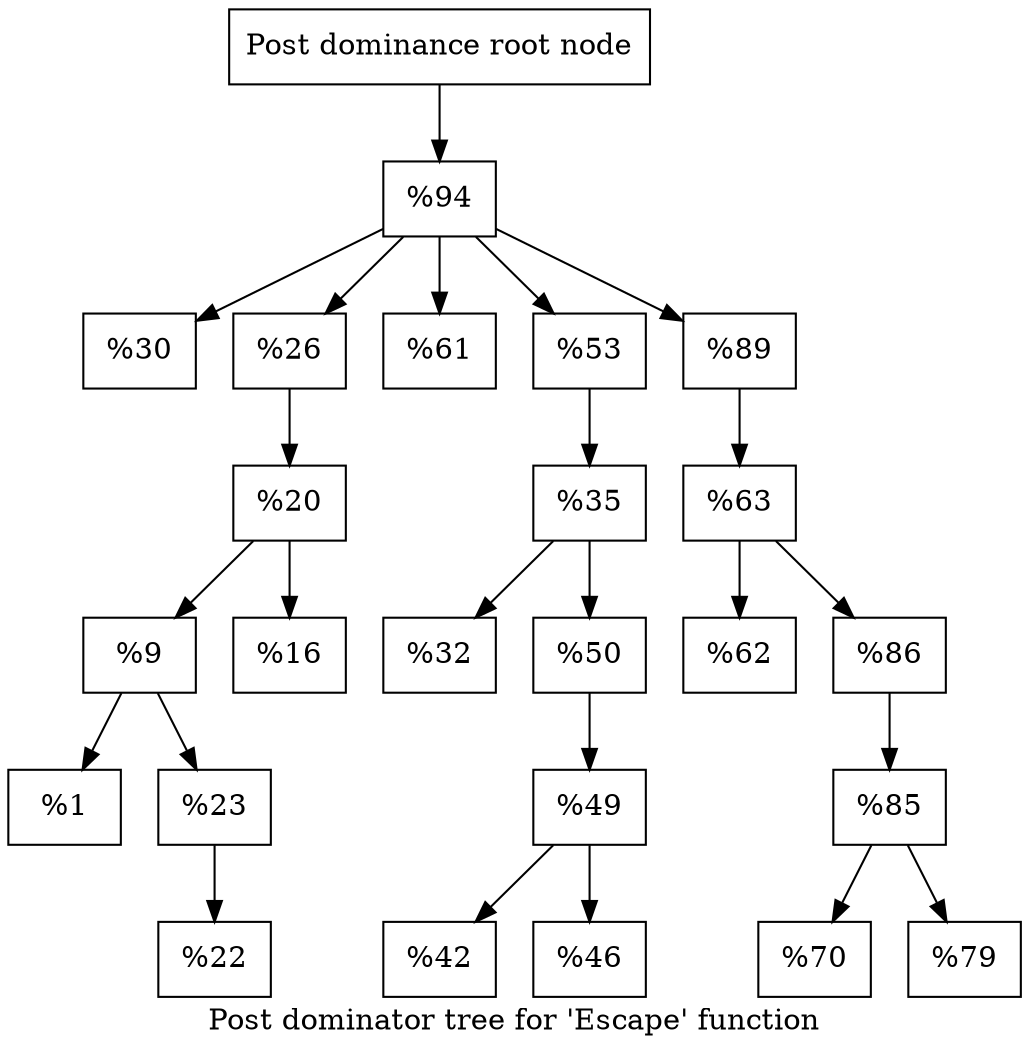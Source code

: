 digraph "Post dominator tree for 'Escape' function" {
	label="Post dominator tree for 'Escape' function";

	Node0x9885b0 [shape=record,label="{Post dominance root node}"];
	Node0x9885b0 -> Node0x954900;
	Node0x954900 [shape=record,label="{%94}"];
	Node0x954900 -> Node0x96eb00;
	Node0x954900 -> Node0x98c4d0;
	Node0x954900 -> Node0x9b5120;
	Node0x954900 -> Node0x9bf850;
	Node0x954900 -> Node0x980750;
	Node0x96eb00 [shape=record,label="{%30}"];
	Node0x98c4d0 [shape=record,label="{%26}"];
	Node0x98c4d0 -> Node0x964b70;
	Node0x964b70 [shape=record,label="{%20}"];
	Node0x964b70 -> Node0x9ab1a0;
	Node0x964b70 -> Node0x963180;
	Node0x9ab1a0 [shape=record,label="{%9}"];
	Node0x9ab1a0 -> Node0x9b78d0;
	Node0x9ab1a0 -> Node0x99a8b0;
	Node0x9b78d0 [shape=record,label="{%1}"];
	Node0x99a8b0 [shape=record,label="{%23}"];
	Node0x99a8b0 -> Node0x9b57d0;
	Node0x9b57d0 [shape=record,label="{%22}"];
	Node0x963180 [shape=record,label="{%16}"];
	Node0x9b5120 [shape=record,label="{%61}"];
	Node0x9bf850 [shape=record,label="{%53}"];
	Node0x9bf850 -> Node0x982710;
	Node0x982710 [shape=record,label="{%35}"];
	Node0x982710 -> Node0x9b23c0;
	Node0x982710 -> Node0x965600;
	Node0x9b23c0 [shape=record,label="{%32}"];
	Node0x965600 [shape=record,label="{%50}"];
	Node0x965600 -> Node0x9afda0;
	Node0x9afda0 [shape=record,label="{%49}"];
	Node0x9afda0 -> Node0x993d30;
	Node0x9afda0 -> Node0xa03530;
	Node0x993d30 [shape=record,label="{%42}"];
	Node0xa03530 [shape=record,label="{%46}"];
	Node0x980750 [shape=record,label="{%89}"];
	Node0x980750 -> Node0x977060;
	Node0x977060 [shape=record,label="{%63}"];
	Node0x977060 -> Node0x9f6020;
	Node0x977060 -> Node0x97bfe0;
	Node0x9f6020 [shape=record,label="{%62}"];
	Node0x97bfe0 [shape=record,label="{%86}"];
	Node0x97bfe0 -> Node0x9c74b0;
	Node0x9c74b0 [shape=record,label="{%85}"];
	Node0x9c74b0 -> Node0x9c51f0;
	Node0x9c74b0 -> Node0x97bae0;
	Node0x9c51f0 [shape=record,label="{%70}"];
	Node0x97bae0 [shape=record,label="{%79}"];
}
